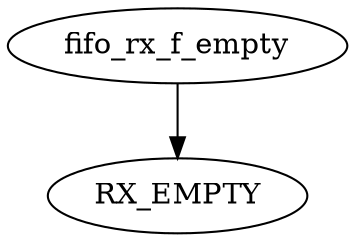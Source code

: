 strict digraph "" {
	fifo_rx_f_empty	 [complexity=2,
		importance=0.0147616749647,
		rank=0.00738083748236];
	RX_EMPTY	 [complexity=0,
		importance=0.00752009891545,
		rank=0.0];
	fifo_rx_f_empty -> RX_EMPTY;
}
